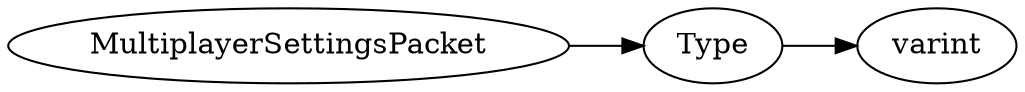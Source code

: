 digraph "MultiplayerSettingsPacket" {
rankdir = LR
0
0 -> 1
1 -> 2

0 [label="MultiplayerSettingsPacket",comment="name: \"MultiplayerSettingsPacket\", typeName: \"\", id: 0, branchId: 139, recurseId: -1, attributes: 0, notes: \"\""];
1 [label="Type",comment="name: \"Type\", typeName: \"\", id: 1, branchId: 0, recurseId: -1, attributes: 0, notes: \"\""];
2 [label="varint",comment="name: \"varint\", typeName: \"\", id: 2, branchId: 0, recurseId: -1, attributes: 512, notes: \"\""];
{ rank = max;2}

}
